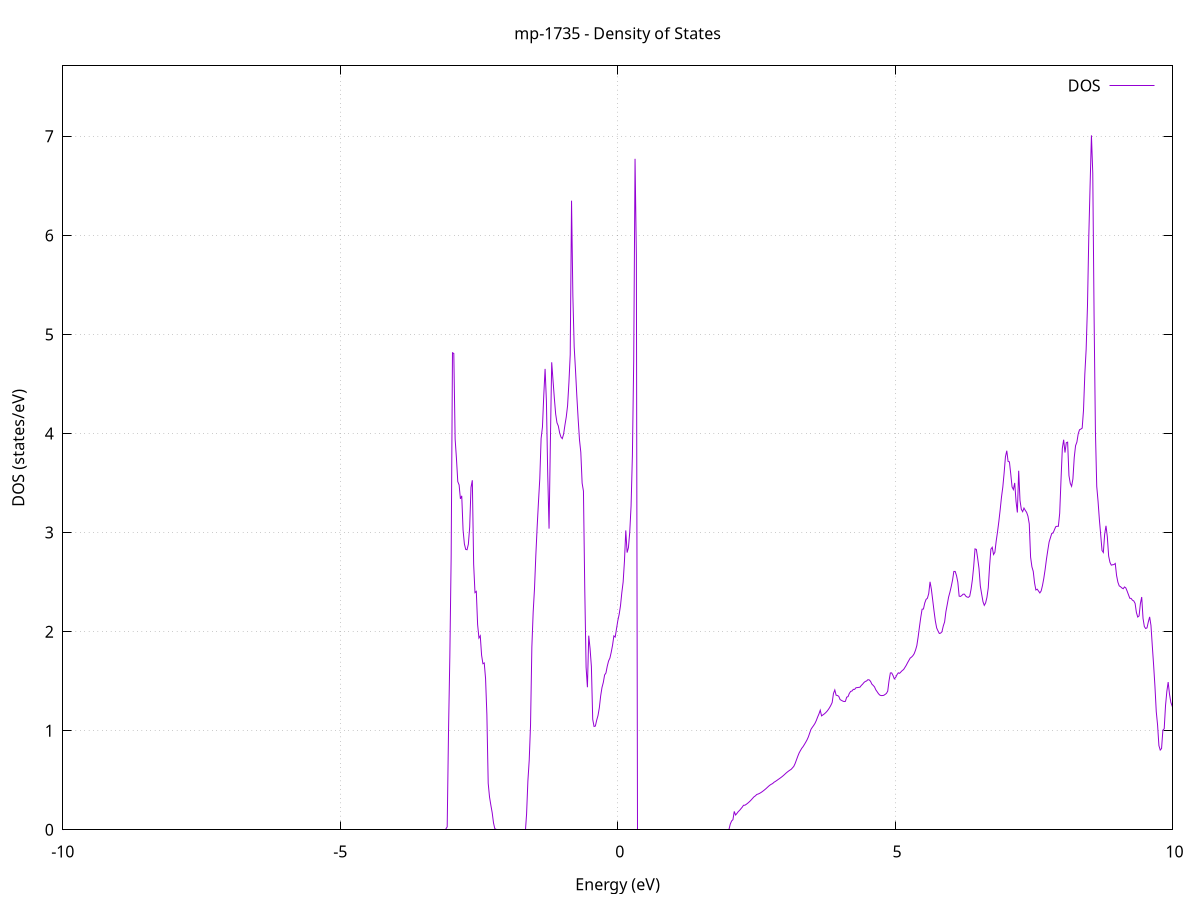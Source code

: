 set title 'mp-1735 - Density of States'
set xlabel 'Energy (eV)'
set ylabel 'DOS (states/eV)'
set grid
set xrange [-10:10]
set yrange [0:7.711]
set xzeroaxis lt -1
set terminal png size 800,600
set output 'mp-1735_dos_gnuplot.png'
plot '-' using 1:2 with lines title 'DOS'
-27.796400 0.000000
-27.772600 0.000000
-27.748700 0.000000
-27.724900 0.000000
-27.701000 0.000000
-27.677200 0.000000
-27.653400 0.000000
-27.629500 0.000000
-27.605700 0.000000
-27.581800 0.000000
-27.558000 0.000000
-27.534200 0.000000
-27.510300 0.000000
-27.486500 0.000000
-27.462600 0.000000
-27.438800 0.000000
-27.414900 0.000000
-27.391100 0.000000
-27.367300 0.000000
-27.343400 0.000000
-27.319600 0.000000
-27.295700 0.000000
-27.271900 0.000000
-27.248000 0.000000
-27.224200 0.000000
-27.200400 0.000000
-27.176500 0.000000
-27.152700 0.000000
-27.128800 0.000000
-27.105000 0.000000
-27.081100 0.000000
-27.057300 0.000000
-27.033500 0.000000
-27.009600 0.000000
-26.985800 0.000000
-26.961900 0.000000
-26.938100 0.000000
-26.914300 0.000000
-26.890400 0.000000
-26.866600 0.000000
-26.842700 0.000000
-26.818900 0.000000
-26.795000 0.000000
-26.771200 0.000000
-26.747400 0.000000
-26.723500 0.000000
-26.699700 0.000000
-26.675800 0.000000
-26.652000 0.000000
-26.628100 0.000000
-26.604300 0.000000
-26.580500 0.000000
-26.556600 0.000000
-26.532800 0.000000
-26.508900 0.000000
-26.485100 0.000000
-26.461300 0.000000
-26.437400 0.000000
-26.413600 0.000000
-26.389700 0.000000
-26.365900 0.000000
-26.342000 0.000000
-26.318200 0.000000
-26.294400 0.000000
-26.270500 0.000000
-26.246700 0.000000
-26.222800 0.000000
-26.199000 0.000000
-26.175100 0.000000
-26.151300 0.000000
-26.127500 0.000000
-26.103600 0.000000
-26.079800 0.000000
-26.055900 0.000000
-26.032100 0.000000
-26.008200 0.000000
-25.984400 0.000000
-25.960600 0.000000
-25.936700 0.000000
-25.912900 0.000000
-25.889000 0.000000
-25.865200 0.000000
-25.841400 0.000000
-25.817500 0.000000
-25.793700 0.000000
-25.769800 0.000000
-25.746000 0.000000
-25.722100 0.000000
-25.698300 0.000000
-25.674500 0.000000
-25.650600 0.000000
-25.626800 3.984800
-25.602900 44.955300
-25.579100 34.754900
-25.555200 0.000000
-25.531400 0.000000
-25.507600 0.000000
-25.483700 0.000000
-25.459900 0.000000
-25.436000 0.000000
-25.412200 0.000000
-25.388400 0.000000
-25.364500 0.000000
-25.340700 0.000000
-25.316800 0.000000
-25.293000 0.000000
-25.269100 0.000000
-25.245300 0.000000
-25.221500 0.000000
-25.197600 0.000000
-25.173800 0.000000
-25.149900 0.000000
-25.126100 0.000000
-25.102200 0.000000
-25.078400 0.000000
-25.054600 0.000000
-25.030700 0.000000
-25.006900 0.000000
-24.983000 0.000000
-24.959200 0.000000
-24.935300 0.000000
-24.911500 0.000000
-24.887700 0.000000
-24.863800 0.000000
-24.840000 0.000000
-24.816100 0.000000
-24.792300 0.000000
-24.768500 0.000000
-24.744600 0.000000
-24.720800 0.000000
-24.696900 0.000000
-24.673100 0.000000
-24.649200 0.000000
-24.625400 0.000000
-24.601600 0.000000
-24.577700 0.000000
-24.553900 0.000000
-24.530000 0.000000
-24.506200 0.000000
-24.482300 0.000000
-24.458500 0.000000
-24.434700 0.000000
-24.410800 0.000000
-24.387000 0.000000
-24.363100 0.000000
-24.339300 0.000000
-24.315500 0.000000
-24.291600 0.000000
-24.267800 0.000000
-24.243900 0.000000
-24.220100 0.000000
-24.196200 0.000000
-24.172400 0.000000
-24.148600 0.000000
-24.124700 0.000000
-24.100900 0.000000
-24.077000 0.000000
-24.053200 0.000000
-24.029300 0.000000
-24.005500 0.000000
-23.981700 0.000000
-23.957800 0.000000
-23.934000 0.000000
-23.910100 0.000000
-23.886300 0.000000
-23.862400 0.000000
-23.838600 0.000000
-23.814800 0.000000
-23.790900 0.000000
-23.767100 0.000000
-23.743200 0.000000
-23.719400 0.000000
-23.695600 0.000000
-23.671700 0.000000
-23.647900 0.000000
-23.624000 0.000000
-23.600200 0.000000
-23.576300 0.000000
-23.552500 0.000000
-23.528700 0.000000
-23.504800 0.000000
-23.481000 0.000000
-23.457100 0.000000
-23.433300 0.000000
-23.409400 0.000000
-23.385600 0.000000
-23.361800 0.000000
-23.337900 0.000000
-23.314100 0.000000
-23.290200 0.000000
-23.266400 0.000000
-23.242500 0.000000
-23.218700 0.000000
-23.194900 0.000000
-23.171000 0.000000
-23.147200 0.000000
-23.123300 0.000000
-23.099500 0.000000
-23.075700 0.000000
-23.051800 0.000000
-23.028000 0.000000
-23.004100 0.000000
-22.980300 0.000000
-22.956400 0.000000
-22.932600 0.000000
-22.908800 0.000000
-22.884900 0.000000
-22.861100 0.000000
-22.837200 0.000000
-22.813400 0.000000
-22.789500 0.000000
-22.765700 0.000000
-22.741900 0.000000
-22.718000 0.000000
-22.694200 0.000000
-22.670300 0.000000
-22.646500 0.000000
-22.622700 0.000000
-22.598800 0.000000
-22.575000 0.000000
-22.551100 0.000000
-22.527300 0.000000
-22.503400 0.000000
-22.479600 0.000000
-22.455800 0.000000
-22.431900 0.000000
-22.408100 0.000000
-22.384200 0.000000
-22.360400 0.000000
-22.336500 0.000000
-22.312700 0.000000
-22.288900 0.000000
-22.265000 0.000000
-22.241200 0.000000
-22.217300 0.000000
-22.193500 0.000000
-22.169600 0.000000
-22.145800 0.000000
-22.122000 0.000000
-22.098100 0.000000
-22.074300 0.000000
-22.050400 0.000000
-22.026600 0.000000
-22.002800 0.000000
-21.978900 0.000000
-21.955100 0.000000
-21.931200 0.000000
-21.907400 0.000000
-21.883500 0.000000
-21.859700 0.000000
-21.835900 0.000000
-21.812000 0.000000
-21.788200 0.000000
-21.764300 0.000000
-21.740500 0.000000
-21.716600 0.000000
-21.692800 0.000000
-21.669000 0.000000
-21.645100 0.000000
-21.621300 0.000000
-21.597400 0.000000
-21.573600 0.000000
-21.549800 0.000000
-21.525900 0.000000
-21.502100 0.000000
-21.478200 0.000000
-21.454400 0.000000
-21.430500 0.000000
-21.406700 0.000000
-21.382900 0.000000
-21.359000 0.000000
-21.335200 0.000000
-21.311300 0.000000
-21.287500 0.000000
-21.263600 0.000000
-21.239800 0.000000
-21.216000 0.000000
-21.192100 0.000000
-21.168300 0.000000
-21.144400 0.000000
-21.120600 0.000000
-21.096700 0.000000
-21.072900 0.000000
-21.049100 0.000000
-21.025200 0.000000
-21.001400 0.000000
-20.977500 0.000000
-20.953700 0.000000
-20.929900 0.000000
-20.906000 0.000000
-20.882200 0.000000
-20.858300 0.000000
-20.834500 0.000000
-20.810600 0.000000
-20.786800 0.000000
-20.763000 0.000000
-20.739100 0.000000
-20.715300 0.000000
-20.691400 0.000000
-20.667600 0.000000
-20.643700 0.000000
-20.619900 0.000000
-20.596100 0.000000
-20.572200 0.000000
-20.548400 0.000000
-20.524500 0.000000
-20.500700 0.000000
-20.476900 0.000000
-20.453000 0.000000
-20.429200 0.000000
-20.405300 0.000000
-20.381500 0.000000
-20.357600 0.000000
-20.333800 0.000000
-20.310000 0.000000
-20.286100 0.000000
-20.262300 0.000000
-20.238400 0.000000
-20.214600 0.000000
-20.190700 0.000000
-20.166900 0.000000
-20.143100 0.000000
-20.119200 0.000000
-20.095400 0.000000
-20.071500 0.000000
-20.047700 0.000000
-20.023800 0.000000
-20.000000 0.000000
-19.976200 0.000000
-19.952300 0.000000
-19.928500 0.000000
-19.904600 0.000000
-19.880800 0.000000
-19.857000 0.000000
-19.833100 0.000000
-19.809300 0.000000
-19.785400 0.000000
-19.761600 0.000000
-19.737700 0.000000
-19.713900 0.000000
-19.690100 0.000000
-19.666200 0.000000
-19.642400 0.000000
-19.618500 0.000000
-19.594700 0.000000
-19.570800 0.000000
-19.547000 0.000000
-19.523200 0.000000
-19.499300 0.000000
-19.475500 0.000000
-19.451600 0.000000
-19.427800 0.000000
-19.404000 0.000000
-19.380100 0.000000
-19.356300 0.000000
-19.332400 0.000000
-19.308600 0.000000
-19.284700 0.000000
-19.260900 0.000000
-19.237100 0.000000
-19.213200 0.000000
-19.189400 0.000000
-19.165500 0.000000
-19.141700 0.000000
-19.117800 0.000000
-19.094000 0.000000
-19.070200 0.000000
-19.046300 0.000000
-19.022500 0.000000
-18.998600 0.000000
-18.974800 0.000000
-18.950900 0.000000
-18.927100 0.000000
-18.903300 0.000000
-18.879400 0.000000
-18.855600 0.000000
-18.831700 0.000000
-18.807900 0.000000
-18.784100 0.000000
-18.760200 0.000000
-18.736400 0.000000
-18.712500 0.000000
-18.688700 0.000000
-18.664800 0.000000
-18.641000 0.000000
-18.617200 0.000000
-18.593300 0.000000
-18.569500 0.000000
-18.545600 0.000000
-18.521800 0.000000
-18.497900 0.000000
-18.474100 0.000000
-18.450300 0.000000
-18.426400 0.000000
-18.402600 0.000000
-18.378700 0.000000
-18.354900 0.000000
-18.331100 0.000000
-18.307200 0.000000
-18.283400 0.000000
-18.259500 0.000000
-18.235700 0.000000
-18.211800 0.000000
-18.188000 0.000000
-18.164200 0.000000
-18.140300 0.000000
-18.116500 0.000000
-18.092600 0.000000
-18.068800 0.000000
-18.044900 0.000000
-18.021100 0.000000
-17.997300 0.000000
-17.973400 0.000000
-17.949600 0.000000
-17.925700 0.000000
-17.901900 0.000000
-17.878000 0.000000
-17.854200 0.000000
-17.830400 0.000000
-17.806500 0.000000
-17.782700 0.000000
-17.758800 0.000000
-17.735000 0.000000
-17.711200 0.000000
-17.687300 0.000000
-17.663500 0.000000
-17.639600 0.000000
-17.615800 0.000000
-17.591900 0.000000
-17.568100 0.000000
-17.544300 0.000000
-17.520400 0.000000
-17.496600 0.000000
-17.472700 0.000000
-17.448900 0.000000
-17.425000 0.000000
-17.401200 0.000000
-17.377400 0.000000
-17.353500 0.000000
-17.329700 0.000000
-17.305800 0.000000
-17.282000 0.000000
-17.258200 0.000000
-17.234300 0.000000
-17.210500 0.000000
-17.186600 0.000000
-17.162800 0.000000
-17.138900 0.000000
-17.115100 0.000000
-17.091300 0.000000
-17.067400 0.000000
-17.043600 0.000000
-17.019700 0.000000
-16.995900 0.000000
-16.972000 0.000000
-16.948200 0.000000
-16.924400 0.000000
-16.900500 0.000000
-16.876700 0.000000
-16.852800 0.000000
-16.829000 0.000000
-16.805100 0.000000
-16.781300 0.000000
-16.757500 0.000000
-16.733600 0.000000
-16.709800 0.000000
-16.685900 0.000000
-16.662100 0.000000
-16.638300 0.000000
-16.614400 0.000000
-16.590600 0.000000
-16.566700 0.000000
-16.542900 0.000000
-16.519000 0.000000
-16.495200 0.000000
-16.471400 0.000000
-16.447500 0.000000
-16.423700 0.000000
-16.399800 0.000000
-16.376000 0.000000
-16.352100 0.000000
-16.328300 0.000000
-16.304500 0.000000
-16.280600 0.000000
-16.256800 0.000000
-16.232900 0.000000
-16.209100 0.000000
-16.185300 0.000000
-16.161400 0.000000
-16.137600 0.000000
-16.113700 0.000000
-16.089900 0.000000
-16.066000 0.000000
-16.042200 0.000000
-16.018400 0.000000
-15.994500 0.000000
-15.970700 0.000000
-15.946800 0.000000
-15.923000 0.000000
-15.899100 0.000000
-15.875300 0.000000
-15.851500 0.000000
-15.827600 0.000000
-15.803800 0.000000
-15.779900 0.000000
-15.756100 0.000000
-15.732200 0.000000
-15.708400 0.000000
-15.684600 0.000000
-15.660700 0.000000
-15.636900 0.000000
-15.613000 0.000000
-15.589200 0.000000
-15.565400 0.000000
-15.541500 0.000000
-15.517700 0.000000
-15.493800 0.000000
-15.470000 0.000000
-15.446100 0.000000
-15.422300 0.000000
-15.398500 0.000000
-15.374600 0.000000
-15.350800 0.000000
-15.326900 0.000000
-15.303100 0.000000
-15.279200 0.000000
-15.255400 0.000000
-15.231600 0.000000
-15.207700 0.000000
-15.183900 0.000000
-15.160000 0.000000
-15.136200 0.000000
-15.112400 0.000000
-15.088500 0.000000
-15.064700 0.000000
-15.040800 0.000000
-15.017000 0.000000
-14.993100 0.000000
-14.969300 0.000000
-14.945500 0.000000
-14.921600 0.000000
-14.897800 0.000000
-14.873900 0.000000
-14.850100 0.000000
-14.826200 0.000000
-14.802400 0.000000
-14.778600 0.000000
-14.754700 0.000000
-14.730900 0.000000
-14.707000 0.000000
-14.683200 0.000000
-14.659300 0.000000
-14.635500 0.000000
-14.611700 0.000000
-14.587800 0.000000
-14.564000 0.000000
-14.540100 0.000000
-14.516300 0.000000
-14.492500 0.000000
-14.468600 0.000000
-14.444800 0.000000
-14.420900 0.000000
-14.397100 0.000000
-14.373200 0.000000
-14.349400 0.000000
-14.325600 0.000000
-14.301700 0.000000
-14.277900 0.000000
-14.254000 0.000000
-14.230200 0.000000
-14.206300 0.000000
-14.182500 0.000000
-14.158700 0.000000
-14.134800 0.000000
-14.111000 0.000000
-14.087100 0.000000
-14.063300 0.000000
-14.039500 0.000000
-14.015600 0.000000
-13.991800 0.000000
-13.967900 0.000000
-13.944100 0.000000
-13.920200 0.000000
-13.896400 0.000000
-13.872600 0.000000
-13.848700 0.000000
-13.824900 0.000000
-13.801000 0.000000
-13.777200 0.000000
-13.753300 0.000000
-13.729500 0.000000
-13.705700 0.000000
-13.681800 0.000000
-13.658000 0.000000
-13.634100 0.000000
-13.610300 0.000000
-13.586400 0.000000
-13.562600 0.000000
-13.538800 0.000000
-13.514900 0.000000
-13.491100 0.000000
-13.467200 0.000000
-13.443400 0.000000
-13.419600 0.000000
-13.395700 0.000000
-13.371900 0.000000
-13.348000 0.000000
-13.324200 0.000000
-13.300300 0.000000
-13.276500 0.000000
-13.252700 0.000000
-13.228800 0.000000
-13.205000 0.000000
-13.181100 0.000000
-13.157300 0.000000
-13.133400 0.000000
-13.109600 0.000000
-13.085800 0.000000
-13.061900 0.000000
-13.038100 0.000000
-13.014200 0.000000
-12.990400 0.000000
-12.966600 0.000000
-12.942700 0.000000
-12.918900 0.000000
-12.895000 0.000000
-12.871200 0.000000
-12.847300 0.000000
-12.823500 0.000000
-12.799700 0.000000
-12.775800 0.000000
-12.752000 0.000000
-12.728100 0.000000
-12.704300 0.000000
-12.680400 0.000000
-12.656600 0.000000
-12.632800 0.000000
-12.608900 0.000000
-12.585100 0.000000
-12.561200 0.000000
-12.537400 0.000000
-12.513500 0.000000
-12.489700 0.000000
-12.465900 0.000000
-12.442000 0.000000
-12.418200 0.000000
-12.394300 0.000000
-12.370500 0.000000
-12.346700 1.155600
-12.322800 2.356400
-12.299000 3.199900
-12.275100 3.418400
-12.251300 3.510600
-12.227400 3.718900
-12.203600 3.906700
-12.179800 4.155900
-12.155900 4.484800
-12.132100 5.195400
-12.108200 6.780100
-12.084400 6.371700
-12.060500 5.402700
-12.036700 4.354700
-12.012900 3.728100
-11.989000 3.238500
-11.965200 2.840700
-11.941300 2.525800
-11.917500 2.274700
-11.893700 2.106900
-11.869800 1.930900
-11.846000 1.747400
-11.822100 1.640400
-11.798300 1.398000
-11.774400 1.077600
-11.750600 0.703700
-11.726800 0.418300
-11.702900 0.071700
-11.679100 0.012600
-11.655200 0.000000
-11.631400 0.000000
-11.607500 0.000000
-11.583700 0.000000
-11.559900 0.000000
-11.536000 0.000000
-11.512200 0.000000
-11.488300 0.000000
-11.464500 0.000000
-11.440600 0.000000
-11.416800 0.000000
-11.393000 0.000000
-11.369100 0.000000
-11.345300 0.000000
-11.321400 0.000000
-11.297600 0.000000
-11.273800 0.000000
-11.249900 0.000000
-11.226100 0.000000
-11.202200 0.000000
-11.178400 0.140600
-11.154500 0.847700
-11.130700 1.452500
-11.106900 2.198100
-11.083000 3.203400
-11.059200 4.188500
-11.035300 4.999100
-11.011500 6.071200
-10.987600 6.760400
-10.963800 7.533600
-10.940000 8.695300
-10.916100 10.076400
-10.892300 12.711000
-10.868400 15.768800
-10.844600 18.117100
-10.820800 22.108800
-10.796900 26.434100
-10.773100 13.331000
-10.749200 6.963400
-10.725400 3.672600
-10.701500 3.264300
-10.677700 2.824600
-10.653900 2.701200
-10.630000 2.670800
-10.606200 2.753400
-10.582300 2.933000
-10.558500 3.177200
-10.534600 3.472600
-10.510800 3.858100
-10.487000 4.420300
-10.463100 5.524600
-10.439300 7.678300
-10.415400 7.115500
-10.391600 4.799600
-10.367700 4.064600
-10.343900 3.769600
-10.320100 3.489900
-10.296200 2.949400
-10.272400 2.867200
-10.248500 2.433100
-10.224700 0.326400
-10.200900 0.000000
-10.177000 0.000000
-10.153200 0.000000
-10.129300 0.000000
-10.105500 0.000000
-10.081600 0.000000
-10.057800 0.000000
-10.034000 0.000000
-10.010100 0.000000
-9.986300 0.000000
-9.962400 0.000000
-9.938600 0.000000
-9.914700 0.000000
-9.890900 0.000000
-9.867100 0.000000
-9.843200 0.000000
-9.819400 0.000000
-9.795500 0.000000
-9.771700 0.000000
-9.747900 0.000000
-9.724000 0.000000
-9.700200 0.000000
-9.676300 0.000000
-9.652500 0.000000
-9.628600 0.000000
-9.604800 0.000000
-9.581000 0.000000
-9.557100 0.000000
-9.533300 0.000000
-9.509400 0.000000
-9.485600 0.000000
-9.461700 0.000000
-9.437900 0.000000
-9.414100 0.000000
-9.390200 0.000000
-9.366400 0.000000
-9.342500 0.000000
-9.318700 0.000000
-9.294800 0.000000
-9.271000 0.000000
-9.247200 0.000000
-9.223300 0.000000
-9.199500 0.000000
-9.175600 0.000000
-9.151800 0.000000
-9.128000 0.000000
-9.104100 0.000000
-9.080300 0.000000
-9.056400 0.000000
-9.032600 0.000000
-9.008700 0.000000
-8.984900 0.000000
-8.961100 0.000000
-8.937200 0.000000
-8.913400 0.000000
-8.889500 0.000000
-8.865700 0.000000
-8.841800 0.000000
-8.818000 0.000000
-8.794200 0.000000
-8.770300 0.000000
-8.746500 0.000000
-8.722600 0.000000
-8.698800 0.000000
-8.675000 0.000000
-8.651100 0.000000
-8.627300 0.000000
-8.603400 0.000000
-8.579600 0.000000
-8.555700 0.000000
-8.531900 0.000000
-8.508100 0.000000
-8.484200 0.000000
-8.460400 0.000000
-8.436500 0.000000
-8.412700 0.000000
-8.388800 0.000000
-8.365000 0.000000
-8.341200 0.000000
-8.317300 0.000000
-8.293500 0.000000
-8.269600 0.000000
-8.245800 0.000000
-8.221900 0.000000
-8.198100 0.000000
-8.174300 0.000000
-8.150400 0.000000
-8.126600 0.000000
-8.102700 0.000000
-8.078900 0.000000
-8.055100 0.000000
-8.031200 0.000000
-8.007400 0.000000
-7.983500 0.000000
-7.959700 0.000000
-7.935800 0.000000
-7.912000 0.000000
-7.888200 0.000000
-7.864300 0.000000
-7.840500 0.000000
-7.816600 0.000000
-7.792800 0.000000
-7.768900 0.000000
-7.745100 0.000000
-7.721300 0.000000
-7.697400 0.000000
-7.673600 0.000000
-7.649700 0.000000
-7.625900 0.000000
-7.602100 0.000000
-7.578200 0.000000
-7.554400 0.000000
-7.530500 0.000000
-7.506700 0.000000
-7.482800 0.000000
-7.459000 0.000000
-7.435200 0.000000
-7.411300 0.000000
-7.387500 0.000000
-7.363600 0.000000
-7.339800 0.000000
-7.315900 0.000000
-7.292100 0.000000
-7.268300 0.000000
-7.244400 0.000000
-7.220600 0.000000
-7.196700 0.000000
-7.172900 0.000000
-7.149000 0.000000
-7.125200 0.000000
-7.101400 0.000000
-7.077500 0.000000
-7.053700 0.000000
-7.029800 0.000000
-7.006000 0.000000
-6.982200 0.000000
-6.958300 0.000000
-6.934500 0.000000
-6.910600 0.000000
-6.886800 0.000000
-6.862900 0.000000
-6.839100 0.000000
-6.815300 0.000000
-6.791400 0.000000
-6.767600 0.000000
-6.743700 0.000000
-6.719900 0.000000
-6.696000 0.000000
-6.672200 0.000000
-6.648400 0.000000
-6.624500 0.000000
-6.600700 0.000000
-6.576800 0.000000
-6.553000 0.000000
-6.529200 0.000000
-6.505300 0.000000
-6.481500 0.000000
-6.457600 0.000000
-6.433800 0.000000
-6.409900 0.000000
-6.386100 0.000000
-6.362300 0.000000
-6.338400 0.000000
-6.314600 0.000000
-6.290700 0.000000
-6.266900 0.000000
-6.243000 0.000000
-6.219200 0.000000
-6.195400 0.000000
-6.171500 0.000000
-6.147700 0.000000
-6.123800 0.000000
-6.100000 0.000000
-6.076100 0.000000
-6.052300 0.000000
-6.028500 0.000000
-6.004600 0.000000
-5.980800 0.000000
-5.956900 0.000000
-5.933100 0.000000
-5.909300 0.000000
-5.885400 0.000000
-5.861600 0.000000
-5.837700 0.000000
-5.813900 0.000000
-5.790000 0.000000
-5.766200 0.000000
-5.742400 0.000000
-5.718500 0.000000
-5.694700 0.000000
-5.670800 0.000000
-5.647000 0.000000
-5.623100 0.000000
-5.599300 0.000000
-5.575500 0.000000
-5.551600 0.000000
-5.527800 0.000000
-5.503900 0.000000
-5.480100 0.000000
-5.456200 0.000000
-5.432400 0.000000
-5.408600 0.000000
-5.384700 0.000000
-5.360900 0.000000
-5.337000 0.000000
-5.313200 0.000000
-5.289400 0.000000
-5.265500 0.000000
-5.241700 0.000000
-5.217800 0.000000
-5.194000 0.000000
-5.170100 0.000000
-5.146300 0.000000
-5.122500 0.000000
-5.098600 0.000000
-5.074800 0.000000
-5.050900 0.000000
-5.027100 0.000000
-5.003200 0.000000
-4.979400 0.000000
-4.955600 0.000000
-4.931700 0.000000
-4.907900 0.000000
-4.884000 0.000000
-4.860200 0.000000
-4.836400 0.000000
-4.812500 0.000000
-4.788700 0.000000
-4.764800 0.000000
-4.741000 0.000000
-4.717100 0.000000
-4.693300 0.000000
-4.669500 0.000000
-4.645600 0.000000
-4.621800 0.000000
-4.597900 0.000000
-4.574100 0.000000
-4.550200 0.000000
-4.526400 0.000000
-4.502600 0.000000
-4.478700 0.000000
-4.454900 0.000000
-4.431000 0.000000
-4.407200 0.000000
-4.383300 0.000000
-4.359500 0.000000
-4.335700 0.000000
-4.311800 0.000000
-4.288000 0.000000
-4.264100 0.000000
-4.240300 0.000000
-4.216500 0.000000
-4.192600 0.000000
-4.168800 0.000000
-4.144900 0.000000
-4.121100 0.000000
-4.097200 0.000000
-4.073400 0.000000
-4.049600 0.000000
-4.025700 0.000000
-4.001900 0.000000
-3.978000 0.000000
-3.954200 0.000000
-3.930300 0.000000
-3.906500 0.000000
-3.882700 0.000000
-3.858800 0.000000
-3.835000 0.000000
-3.811100 0.000000
-3.787300 0.000000
-3.763500 0.000000
-3.739600 0.000000
-3.715800 0.000000
-3.691900 0.000000
-3.668100 0.000000
-3.644200 0.000000
-3.620400 0.000000
-3.596600 0.000000
-3.572700 0.000000
-3.548900 0.000000
-3.525000 0.000000
-3.501200 0.000000
-3.477300 0.000000
-3.453500 0.000000
-3.429700 0.000000
-3.405800 0.000000
-3.382000 0.000000
-3.358100 0.000000
-3.334300 0.000000
-3.310400 0.000000
-3.286600 0.000000
-3.262800 0.000000
-3.238900 0.000000
-3.215100 0.000000
-3.191200 0.000000
-3.167400 0.000000
-3.143600 0.000000
-3.119700 0.000000
-3.095900 0.000000
-3.072000 0.029700
-3.048200 0.992500
-3.024300 1.754700
-3.000500 2.757100
-2.976700 4.815000
-2.952800 4.808100
-2.929000 3.944300
-2.905100 3.747500
-2.881300 3.514800
-2.857400 3.480900
-2.833600 3.340700
-2.809800 3.370900
-2.785900 3.025400
-2.762100 2.885100
-2.738200 2.830000
-2.714400 2.826700
-2.690600 2.882700
-2.666700 3.055400
-2.642900 3.456300
-2.619000 3.528300
-2.595200 2.681300
-2.571300 2.394100
-2.547500 2.406100
-2.523700 2.071300
-2.499800 1.935500
-2.476000 1.958100
-2.452100 1.762400
-2.428300 1.676300
-2.404400 1.684000
-2.380600 1.527500
-2.356800 1.161900
-2.332900 0.469200
-2.309100 0.330800
-2.285200 0.248300
-2.261400 0.173200
-2.237500 0.070000
-2.213700 0.011000
-2.189900 0.000000
-2.166000 0.000000
-2.142200 0.000000
-2.118300 0.000000
-2.094500 0.000000
-2.070700 0.000000
-2.046800 0.000000
-2.023000 0.000000
-1.999100 0.000000
-1.975300 0.000000
-1.951400 0.000000
-1.927600 0.000000
-1.903800 0.000000
-1.879900 0.000000
-1.856100 0.000000
-1.832200 0.000000
-1.808400 0.000000
-1.784500 0.000000
-1.760700 0.000000
-1.736900 0.000000
-1.713000 0.000000
-1.689200 0.000000
-1.665300 0.000000
-1.641500 0.156800
-1.617700 0.492700
-1.593800 0.701300
-1.570000 1.056100
-1.546100 1.845500
-1.522300 2.198000
-1.498400 2.435800
-1.474600 2.769700
-1.450800 3.055600
-1.426900 3.309300
-1.403100 3.545000
-1.379200 3.950100
-1.355400 4.064800
-1.331500 4.384500
-1.307700 4.652500
-1.283900 4.327500
-1.260000 3.584700
-1.236200 3.039900
-1.212300 3.914300
-1.188500 4.719100
-1.164600 4.535100
-1.140800 4.356300
-1.117000 4.196300
-1.093100 4.108000
-1.069300 4.076200
-1.045400 4.006300
-1.021600 3.964000
-0.997800 3.948200
-0.973900 3.994400
-0.950100 4.084500
-0.926200 4.166400
-0.902400 4.281100
-0.878500 4.510400
-0.854700 4.795600
-0.830900 6.350300
-0.807000 5.389700
-0.783200 4.874700
-0.759300 4.637400
-0.735500 4.376800
-0.711600 4.145800
-0.687800 3.936900
-0.664000 3.810800
-0.640100 3.499100
-0.616300 3.418600
-0.592400 2.420100
-0.568600 1.640300
-0.544800 1.439000
-0.520900 1.959500
-0.497100 1.829900
-0.473200 1.648000
-0.449400 1.115100
-0.425500 1.042900
-0.401700 1.046700
-0.377900 1.105600
-0.354000 1.153200
-0.330200 1.230700
-0.306300 1.350000
-0.282500 1.435400
-0.258600 1.487100
-0.234800 1.563100
-0.211000 1.582500
-0.187100 1.651200
-0.163300 1.704200
-0.139400 1.733300
-0.115600 1.792300
-0.091700 1.863400
-0.067900 1.956900
-0.044100 1.945400
-0.020200 2.029800
0.003600 2.112700
0.027500 2.175000
0.051300 2.261300
0.075100 2.392300
0.099000 2.500700
0.122800 2.711300
0.146700 3.022000
0.170500 2.797900
0.194400 2.847700
0.218200 3.005300
0.242000 3.268200
0.265900 3.777900
0.289700 4.737200
0.313600 6.773200
0.337400 5.798800
0.361300 0.000000
0.385100 0.000000
0.408900 0.000000
0.432800 0.000000
0.456600 0.000000
0.480500 0.000000
0.504300 0.000000
0.528100 0.000000
0.552000 0.000000
0.575800 0.000000
0.599700 0.000000
0.623500 0.000000
0.647400 0.000000
0.671200 0.000000
0.695000 0.000000
0.718900 0.000000
0.742700 0.000000
0.766600 0.000000
0.790400 0.000000
0.814300 0.000000
0.838100 0.000000
0.861900 0.000000
0.885800 0.000000
0.909600 0.000000
0.933500 0.000000
0.957300 0.000000
0.981200 0.000000
1.005000 0.000000
1.028800 0.000000
1.052700 0.000000
1.076500 0.000000
1.100400 0.000000
1.124200 0.000000
1.148000 0.000000
1.171900 0.000000
1.195700 0.000000
1.219600 0.000000
1.243400 0.000000
1.267300 0.000000
1.291100 0.000000
1.314900 0.000000
1.338800 0.000000
1.362600 0.000000
1.386500 0.000000
1.410300 0.000000
1.434200 0.000000
1.458000 0.000000
1.481800 0.000000
1.505700 0.000000
1.529500 0.000000
1.553400 0.000000
1.577200 0.000000
1.601000 0.000000
1.624900 0.000000
1.648700 0.000000
1.672600 0.000000
1.696400 0.000000
1.720300 0.000000
1.744100 0.000000
1.767900 0.000000
1.791800 0.000000
1.815600 0.000000
1.839500 0.000000
1.863300 0.000000
1.887200 0.000000
1.911000 0.000000
1.934800 0.000000
1.958700 0.000000
1.982500 0.000000
2.006400 0.003800
2.030200 0.057900
2.054100 0.088800
2.077900 0.101800
2.101700 0.185500
2.125600 0.149000
2.149400 0.164800
2.173300 0.182900
2.197100 0.195700
2.220900 0.211800
2.244800 0.227800
2.268600 0.247400
2.292500 0.247500
2.316300 0.256200
2.340200 0.266300
2.364000 0.277700
2.387800 0.290200
2.411700 0.304200
2.435500 0.319400
2.459400 0.333800
2.483200 0.342800
2.507100 0.356400
2.530900 0.360500
2.554700 0.366700
2.578600 0.374300
2.602400 0.383400
2.626300 0.393400
2.650100 0.404100
2.673900 0.415400
2.697800 0.427800
2.721600 0.440200
2.745500 0.451100
2.769300 0.459700
2.793200 0.466500
2.817000 0.479300
2.840800 0.487200
2.864700 0.496200
2.888500 0.505800
2.912400 0.515100
2.936200 0.524700
2.960100 0.534900
2.983900 0.545900
3.007700 0.557700
3.031600 0.570400
3.055400 0.581700
3.079300 0.592200
3.103100 0.601600
3.127000 0.610100
3.150800 0.624800
3.174600 0.639900
3.198500 0.668700
3.222300 0.705100
3.246200 0.741500
3.270000 0.774500
3.293800 0.799000
3.317700 0.822100
3.341500 0.839100
3.365400 0.860800
3.389200 0.883300
3.413100 0.907500
3.436900 0.937000
3.460700 0.975600
3.484600 1.013900
3.508400 1.034200
3.532300 1.052800
3.556100 1.073800
3.580000 1.102300
3.603800 1.137300
3.627600 1.168400
3.651500 1.207100
3.675300 1.149800
3.699200 1.159200
3.723000 1.168900
3.746800 1.180600
3.770700 1.194500
3.794500 1.211800
3.818400 1.231900
3.842200 1.256000
3.866100 1.284500
3.889900 1.376600
3.913700 1.411300
3.937600 1.357900
3.961400 1.355800
3.985300 1.346600
4.009100 1.314100
4.033000 1.306700
4.056800 1.299100
4.080600 1.294300
4.104500 1.296200
4.128300 1.338600
4.152200 1.344100
4.176000 1.377400
4.199900 1.396700
4.223700 1.401000
4.247500 1.417400
4.271400 1.417200
4.295200 1.433700
4.319100 1.435200
4.342900 1.437300
4.366700 1.439100
4.390600 1.456400
4.414400 1.469300
4.438300 1.485900
4.462100 1.496900
4.486000 1.501900
4.509800 1.514900
4.533600 1.513200
4.557500 1.499100
4.581300 1.470800
4.605200 1.457500
4.629000 1.442600
4.652900 1.412800
4.676700 1.393700
4.700500 1.373800
4.724400 1.359700
4.748200 1.354800
4.772100 1.355100
4.795900 1.357000
4.819700 1.365800
4.843600 1.376100
4.867400 1.399200
4.891300 1.504900
4.915100 1.583200
4.939000 1.583400
4.962800 1.557500
4.986600 1.522800
5.010500 1.538000
5.034300 1.565000
5.058200 1.584100
5.082000 1.579500
5.105900 1.593700
5.129700 1.607400
5.153500 1.617400
5.177400 1.638500
5.201200 1.660000
5.225100 1.686100
5.248900 1.709900
5.272800 1.733400
5.296600 1.743000
5.320400 1.756800
5.344300 1.777300
5.368100 1.812400
5.392000 1.858800
5.415800 1.946600
5.439600 2.048400
5.463500 2.145700
5.487300 2.226700
5.511200 2.228300
5.535000 2.289200
5.558900 2.325500
5.582700 2.337100
5.606500 2.384400
5.630400 2.503200
5.654200 2.427900
5.678100 2.318600
5.701900 2.209000
5.725800 2.108100
5.749600 2.037300
5.773400 2.007300
5.797300 1.981700
5.821100 1.984900
5.845000 1.998900
5.868800 2.057000
5.892600 2.097500
5.916500 2.202700
5.940300 2.273500
5.964200 2.348200
5.988000 2.397100
6.011900 2.454700
6.035700 2.520100
6.059500 2.607800
6.083400 2.607900
6.107200 2.565900
6.131100 2.499300
6.154900 2.358300
6.178800 2.355300
6.202600 2.364900
6.226400 2.378300
6.250300 2.378600
6.274100 2.358400
6.298000 2.349000
6.321800 2.346300
6.345700 2.358200
6.369500 2.427500
6.393300 2.523900
6.417200 2.658800
6.441000 2.835400
6.464900 2.829900
6.488700 2.740200
6.512500 2.638700
6.536400 2.461600
6.560200 2.380500
6.584100 2.303200
6.607900 2.265400
6.631800 2.290100
6.655600 2.345900
6.679400 2.441400
6.703300 2.659500
6.727100 2.833100
6.751000 2.851600
6.774800 2.778300
6.798700 2.800800
6.822500 2.914300
6.846300 3.006900
6.870200 3.111300
6.894000 3.228700
6.917900 3.358100
6.941700 3.458900
6.965500 3.601800
6.989400 3.765500
7.013200 3.826200
7.037100 3.717600
7.060900 3.713900
7.084800 3.591800
7.108600 3.460600
7.132400 3.434000
7.156300 3.501300
7.180100 3.315100
7.204000 3.202700
7.227800 3.624000
7.251700 3.324100
7.275500 3.234700
7.299300 3.210900
7.323200 3.247300
7.347000 3.224200
7.370900 3.204100
7.394700 3.165400
7.418600 3.088000
7.442400 2.752900
7.466200 2.654700
7.490100 2.608500
7.513900 2.492200
7.537800 2.420600
7.561600 2.428700
7.585400 2.409800
7.609300 2.390600
7.633100 2.411100
7.657000 2.466500
7.680800 2.539100
7.704700 2.628400
7.728500 2.731500
7.752300 2.820500
7.776200 2.904900
7.800000 2.948000
7.823900 2.991400
7.847700 2.995500
7.871600 3.027500
7.895400 3.059200
7.919200 3.063800
7.943100 3.063100
7.966900 3.194400
7.990800 3.534300
8.014600 3.851200
8.038400 3.937400
8.062300 3.807600
8.086100 3.907500
8.110000 3.912700
8.133800 3.575600
8.157700 3.496700
8.181500 3.466800
8.205300 3.541800
8.229200 3.757700
8.253000 3.877100
8.276900 3.913500
8.300700 3.996800
8.324600 4.038200
8.348400 4.044700
8.372200 4.054200
8.396100 4.234200
8.419900 4.599700
8.443800 4.849800
8.467600 5.284300
8.491500 5.991200
8.515300 6.510800
8.539100 7.009700
8.563000 6.627700
8.586800 5.180500
8.610700 4.027900
8.634500 3.466900
8.658300 3.316100
8.682200 3.131300
8.706000 2.977500
8.729900 2.818800
8.753700 2.799100
8.777600 2.984500
8.801400 3.068600
8.825200 2.958200
8.849100 2.763200
8.872900 2.699300
8.896800 2.671200
8.920600 2.675100
8.944500 2.677100
8.968300 2.688300
8.992100 2.566700
9.016000 2.498700
9.039800 2.461800
9.063700 2.453400
9.087500 2.441100
9.111300 2.433100
9.135200 2.451200
9.159000 2.441300
9.182900 2.408300
9.206700 2.372200
9.230600 2.336900
9.254400 2.335200
9.278200 2.317500
9.302100 2.309900
9.325900 2.285200
9.349800 2.192400
9.373600 2.147400
9.397500 2.158600
9.421300 2.283100
9.445100 2.349500
9.469000 2.133800
9.492800 2.051000
9.516700 2.031400
9.540500 2.038200
9.564400 2.098600
9.588200 2.149000
9.612000 2.062400
9.635900 1.856600
9.659700 1.662400
9.683600 1.447700
9.707400 1.192100
9.731200 1.056700
9.755100 0.849700
9.778900 0.804600
9.802800 0.820200
9.826600 1.005600
9.850500 1.019700
9.874300 1.253200
9.898100 1.396300
9.922000 1.490800
9.945800 1.369800
9.969700 1.287200
9.993500 1.249100
10.017400 1.266700
10.041200 1.213000
10.065000 1.255400
10.088900 1.333800
10.112700 1.301100
10.136600 1.180700
10.160400 1.163100
10.184200 1.148100
10.208100 1.135800
10.231900 1.131300
10.255800 1.113300
10.279600 1.102100
10.303500 1.095300
10.327300 1.100500
10.351100 1.110700
10.375000 1.122900
10.398800 1.130500
10.422700 1.118900
10.446500 1.117400
10.470400 1.066400
10.494200 1.020500
10.518000 0.982100
10.541900 0.953600
10.565700 0.935700
10.589600 0.925600
10.613400 0.917800
10.637300 0.912000
10.661100 0.908500
10.684900 0.908700
10.708800 0.914600
10.732600 0.924300
10.756500 0.973300
10.780300 0.928700
10.804100 0.922400
10.828000 0.922800
10.851800 0.926400
10.875700 0.920300
10.899500 0.906500
10.923400 0.891100
10.947200 0.888900
10.971000 0.887500
10.994900 0.887400
11.018700 0.890300
11.042600 0.894100
11.066400 0.895900
11.090300 0.897100
11.114100 0.898200
11.137900 0.899800
11.161800 0.906000
11.185600 0.914400
11.209500 0.923800
11.233300 0.940000
11.257100 0.953100
11.281000 0.960600
11.304800 0.967400
11.328700 0.989300
11.352500 1.013200
11.376400 1.038900
11.400200 1.055300
11.424000 1.072400
11.447900 1.093800
11.471700 1.117600
11.495600 1.136100
11.519400 1.154800
11.543300 1.175100
11.567100 1.200800
11.590900 1.235900
11.614800 1.270900
11.638600 1.320800
11.662500 1.385600
11.686300 1.461100
11.710200 1.519400
11.734000 1.520200
11.757800 1.495700
11.781700 1.482300
11.805500 1.509700
11.829400 1.471600
11.853200 1.495400
11.877000 1.576600
11.900900 1.604700
11.924700 1.929200
11.948600 1.844800
11.972400 1.789900
11.996300 1.818900
12.020100 1.657000
12.043900 1.360600
12.067800 1.269100
12.091600 1.228500
12.115500 1.179100
12.139300 1.190400
12.163200 1.206800
12.187000 1.293700
12.210800 1.373000
12.234700 1.464600
12.258500 1.553100
12.282400 1.629400
12.306200 1.699300
12.330000 1.732000
12.353900 1.739500
12.377700 1.734800
12.401600 1.761300
12.425400 1.797400
12.449300 1.776500
12.473100 1.815200
12.496900 1.844700
12.520800 1.799500
12.544600 1.778000
12.568500 1.778000
12.592300 1.778400
12.616200 1.777600
12.640000 1.786000
12.663800 1.756300
12.687700 1.733800
12.711500 1.720700
12.735400 1.715600
12.759200 1.717900
12.783100 1.717500
12.806900 1.731600
12.830700 1.755700
12.854600 1.854500
12.878400 1.851900
12.902300 1.850300
12.926100 1.884500
12.949900 1.930200
12.973800 2.001200
12.997600 2.083400
13.021500 2.221000
13.045300 2.378500
13.069200 2.635600
13.093000 2.394900
13.116800 2.158000
13.140700 1.944800
13.164500 1.723200
13.188400 1.642800
13.212200 1.600800
13.236100 1.651800
13.259900 1.747700
13.283700 1.797500
13.307600 1.853100
13.331400 1.848500
13.355300 1.825400
13.379100 1.780900
13.403000 1.738500
13.426800 1.726300
13.450600 1.692400
13.474500 1.645400
13.498300 1.594300
13.522200 1.550200
13.546000 1.529500
13.569800 1.516400
13.593700 1.515300
13.617500 1.533100
13.641400 1.489500
13.665200 1.310200
13.689100 1.174100
13.712900 1.152500
13.736700 1.086300
13.760600 0.982900
13.784400 0.948600
13.808300 0.912100
13.832100 0.871000
13.856000 0.839300
13.879800 0.787300
13.903600 0.738500
13.927500 0.677100
13.951300 0.632800
13.975200 0.599600
13.999000 0.569100
14.022800 0.537600
14.046700 0.504600
14.070500 0.472500
14.094400 0.441800
14.118200 0.417700
14.142100 0.399900
14.165900 0.386900
14.189700 0.378300
14.213600 0.380100
14.237400 0.387900
14.261300 0.370700
14.285100 0.362900
14.309000 0.356400
14.332800 0.352200
14.356600 0.346700
14.380500 0.340200
14.404300 0.345000
14.428200 0.339600
14.452000 0.318700
14.475900 0.303100
14.499700 0.288700
14.523500 0.273700
14.547400 0.257600
14.571200 0.241800
14.595100 0.226700
14.618900 0.215700
14.642700 0.209400
14.666600 0.209300
14.690400 0.212800
14.714300 0.231100
14.738100 0.211800
14.762000 0.197800
14.785800 0.182700
14.809600 0.154600
14.833500 0.127100
14.857300 0.119800
14.881200 0.117400
14.905000 0.115200
14.928900 0.113100
14.952700 0.111100
14.976500 0.109400
15.000400 0.107600
15.024200 0.105900
15.048100 0.104100
15.071900 0.102500
15.095700 0.100800
15.119600 0.099100
15.143400 0.097500
15.167300 0.095900
15.191100 0.094300
15.215000 0.092700
15.238800 0.091100
15.262600 0.089600
15.286500 0.088000
15.310300 0.086500
15.334200 0.085000
15.358000 0.083600
15.381900 0.082100
15.405700 0.080700
15.429500 0.079400
15.453400 0.078100
15.477200 0.077000
15.501100 0.075900
15.524900 0.074900
15.548800 0.074100
15.572600 0.073600
15.596400 0.073100
15.620300 0.072800
15.644100 0.072400
15.668000 0.071800
15.691800 0.070900
15.715600 0.070000
15.739500 0.069000
15.763300 0.068100
15.787200 0.067200
15.811000 0.066000
15.834900 0.061700
15.858700 0.058600
15.882500 0.058200
15.906400 0.057700
15.930200 0.057200
15.954100 0.056000
15.977900 0.054600
16.001800 0.053300
16.025600 0.052000
16.049400 0.050700
16.073300 0.049400
16.097100 0.048200
16.121000 0.047000
16.144800 0.045800
16.168600 0.044600
16.192500 0.043500
16.216300 0.042400
16.240200 0.041300
16.264000 0.040300
16.287900 0.039400
16.311700 0.038500
16.335500 0.037600
16.359400 0.036700
16.383200 0.035900
16.407100 0.035100
16.430900 0.034300
16.454800 0.033600
16.478600 0.032800
16.502400 0.032100
16.526300 0.031400
16.550100 0.030600
16.574000 0.030000
16.597800 0.029300
16.621700 0.028600
16.645500 0.028000
16.669300 0.027400
16.693200 0.026800
16.717000 0.026200
16.740900 0.025700
16.764700 0.025600
16.788500 0.025900
16.812400 0.026600
16.836200 0.027700
16.860100 0.029300
16.883900 0.031200
16.907800 0.033500
16.931600 0.027700
16.955400 0.016400
16.979300 0.015600
17.003100 0.014800
17.027000 0.014000
17.050800 0.013200
17.074700 0.012500
17.098500 0.011800
17.122300 0.011100
17.146200 0.010400
17.170000 0.009700
17.193900 0.009100
17.217700 0.008500
17.241500 0.007800
17.265400 0.007300
17.289200 0.006700
17.313100 0.006100
17.336900 0.005600
17.360800 0.005100
17.384600 0.004600
17.408400 0.004100
17.432300 0.003700
17.456100 0.003200
17.480000 0.002800
17.503800 0.002400
17.527700 0.002000
17.551500 0.001700
17.575300 0.001300
17.599200 0.001000
17.623000 0.000700
17.646900 0.000400
17.670700 0.000200
17.694600 0.000000
17.718400 0.000000
17.742200 0.000000
17.766100 0.000000
17.789900 0.000000
17.813800 0.000000
17.837600 0.000000
17.861400 0.000000
17.885300 0.000000
17.909100 0.000000
17.933000 0.000000
17.956800 0.000000
17.980700 0.000000
18.004500 0.000000
18.028300 0.000000
18.052200 0.000000
18.076000 0.000000
18.099900 0.000000
18.123700 0.000000
18.147600 0.000000
18.171400 0.000000
18.195200 0.000000
18.219100 0.000000
18.242900 0.000000
18.266800 0.000000
18.290600 0.000000
18.314400 0.000000
18.338300 0.000000
18.362100 0.000000
18.386000 0.000000
18.409800 0.000000
18.433700 0.000000
18.457500 0.000000
18.481300 0.000000
18.505200 0.000000
18.529000 0.000000
18.552900 0.000000
18.576700 0.000000
18.600600 0.000000
18.624400 0.000000
18.648200 0.000000
18.672100 0.000000
18.695900 0.000000
18.719800 0.000000
18.743600 0.000000
18.767500 0.000000
18.791300 0.000000
18.815100 0.000000
18.839000 0.000000
18.862800 0.000000
18.886700 0.000000
18.910500 0.000000
18.934300 0.000000
18.958200 0.000000
18.982000 0.000000
19.005900 0.000000
19.029700 0.000000
19.053600 0.000000
19.077400 0.000000
19.101200 0.000000
19.125100 0.000000
19.148900 0.000000
19.172800 0.000000
19.196600 0.000000
19.220500 0.000000
19.244300 0.000000
19.268100 0.000000
19.292000 0.000000
19.315800 0.000000
19.339700 0.000000
19.363500 0.000000
19.387300 0.000000
19.411200 0.000000
19.435000 0.000000
19.458900 0.000000
19.482700 0.000000
19.506600 0.000000
19.530400 0.000000
19.554200 0.000000
19.578100 0.000000
19.601900 0.000000
19.625800 0.000000
19.649600 0.000000
19.673500 0.000000
19.697300 0.000000
19.721100 0.000000
19.745000 0.000000
19.768800 0.000000
19.792700 0.000000
19.816500 0.000000
19.840400 0.000000
19.864200 0.000000
19.888000 0.000000
e
